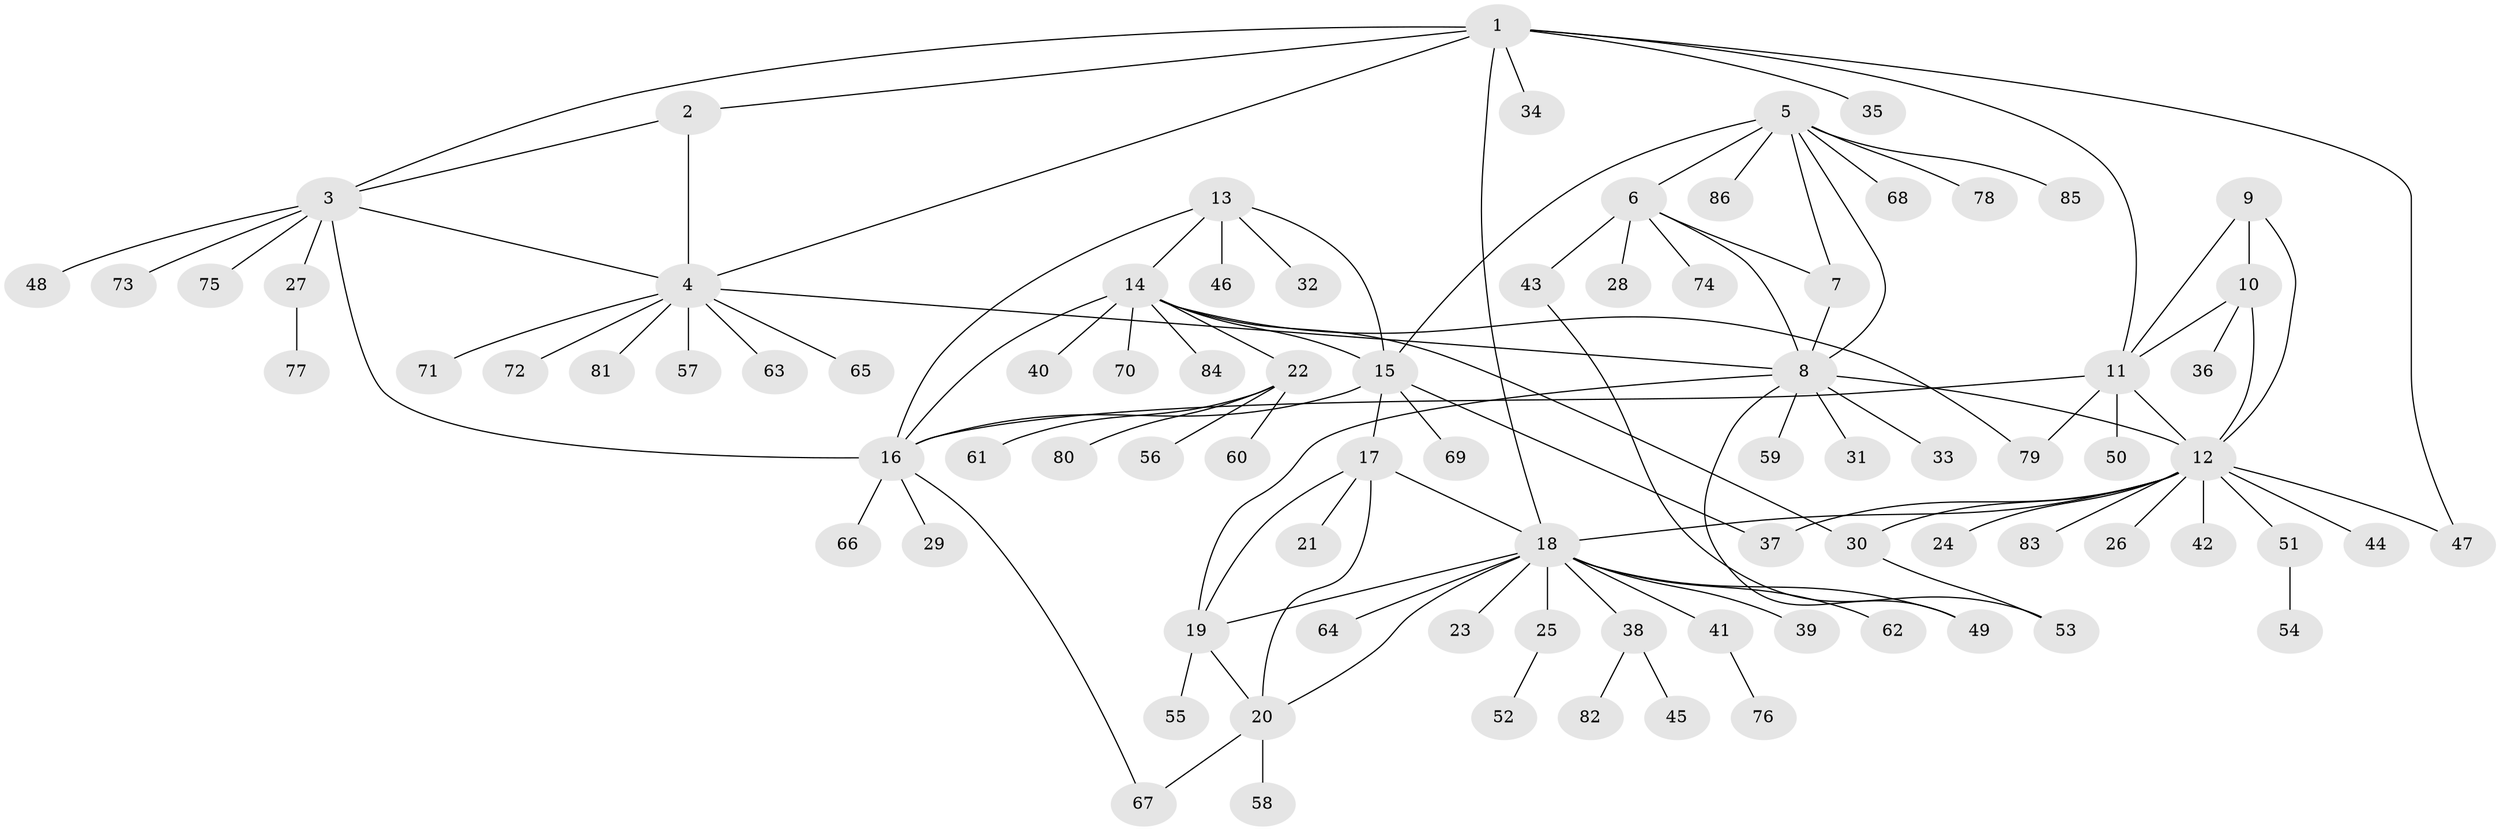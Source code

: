 // Generated by graph-tools (version 1.1) at 2025/37/03/09/25 02:37:13]
// undirected, 86 vertices, 113 edges
graph export_dot {
graph [start="1"]
  node [color=gray90,style=filled];
  1;
  2;
  3;
  4;
  5;
  6;
  7;
  8;
  9;
  10;
  11;
  12;
  13;
  14;
  15;
  16;
  17;
  18;
  19;
  20;
  21;
  22;
  23;
  24;
  25;
  26;
  27;
  28;
  29;
  30;
  31;
  32;
  33;
  34;
  35;
  36;
  37;
  38;
  39;
  40;
  41;
  42;
  43;
  44;
  45;
  46;
  47;
  48;
  49;
  50;
  51;
  52;
  53;
  54;
  55;
  56;
  57;
  58;
  59;
  60;
  61;
  62;
  63;
  64;
  65;
  66;
  67;
  68;
  69;
  70;
  71;
  72;
  73;
  74;
  75;
  76;
  77;
  78;
  79;
  80;
  81;
  82;
  83;
  84;
  85;
  86;
  1 -- 2;
  1 -- 3;
  1 -- 4;
  1 -- 11;
  1 -- 18;
  1 -- 34;
  1 -- 35;
  1 -- 47;
  2 -- 3;
  2 -- 4;
  3 -- 4;
  3 -- 16;
  3 -- 27;
  3 -- 48;
  3 -- 73;
  3 -- 75;
  4 -- 8;
  4 -- 57;
  4 -- 63;
  4 -- 65;
  4 -- 71;
  4 -- 72;
  4 -- 81;
  5 -- 6;
  5 -- 7;
  5 -- 8;
  5 -- 15;
  5 -- 68;
  5 -- 78;
  5 -- 85;
  5 -- 86;
  6 -- 7;
  6 -- 8;
  6 -- 28;
  6 -- 43;
  6 -- 74;
  7 -- 8;
  8 -- 12;
  8 -- 19;
  8 -- 31;
  8 -- 33;
  8 -- 49;
  8 -- 59;
  9 -- 10;
  9 -- 11;
  9 -- 12;
  10 -- 11;
  10 -- 12;
  10 -- 36;
  11 -- 12;
  11 -- 16;
  11 -- 50;
  11 -- 79;
  12 -- 18;
  12 -- 24;
  12 -- 26;
  12 -- 30;
  12 -- 37;
  12 -- 42;
  12 -- 44;
  12 -- 47;
  12 -- 51;
  12 -- 83;
  13 -- 14;
  13 -- 15;
  13 -- 16;
  13 -- 32;
  13 -- 46;
  14 -- 15;
  14 -- 16;
  14 -- 22;
  14 -- 30;
  14 -- 40;
  14 -- 70;
  14 -- 79;
  14 -- 84;
  15 -- 16;
  15 -- 17;
  15 -- 37;
  15 -- 69;
  16 -- 29;
  16 -- 66;
  16 -- 67;
  17 -- 18;
  17 -- 19;
  17 -- 20;
  17 -- 21;
  18 -- 19;
  18 -- 20;
  18 -- 23;
  18 -- 25;
  18 -- 38;
  18 -- 39;
  18 -- 41;
  18 -- 49;
  18 -- 62;
  18 -- 64;
  19 -- 20;
  19 -- 55;
  20 -- 58;
  20 -- 67;
  22 -- 56;
  22 -- 60;
  22 -- 61;
  22 -- 80;
  25 -- 52;
  27 -- 77;
  30 -- 53;
  38 -- 45;
  38 -- 82;
  41 -- 76;
  43 -- 53;
  51 -- 54;
}

